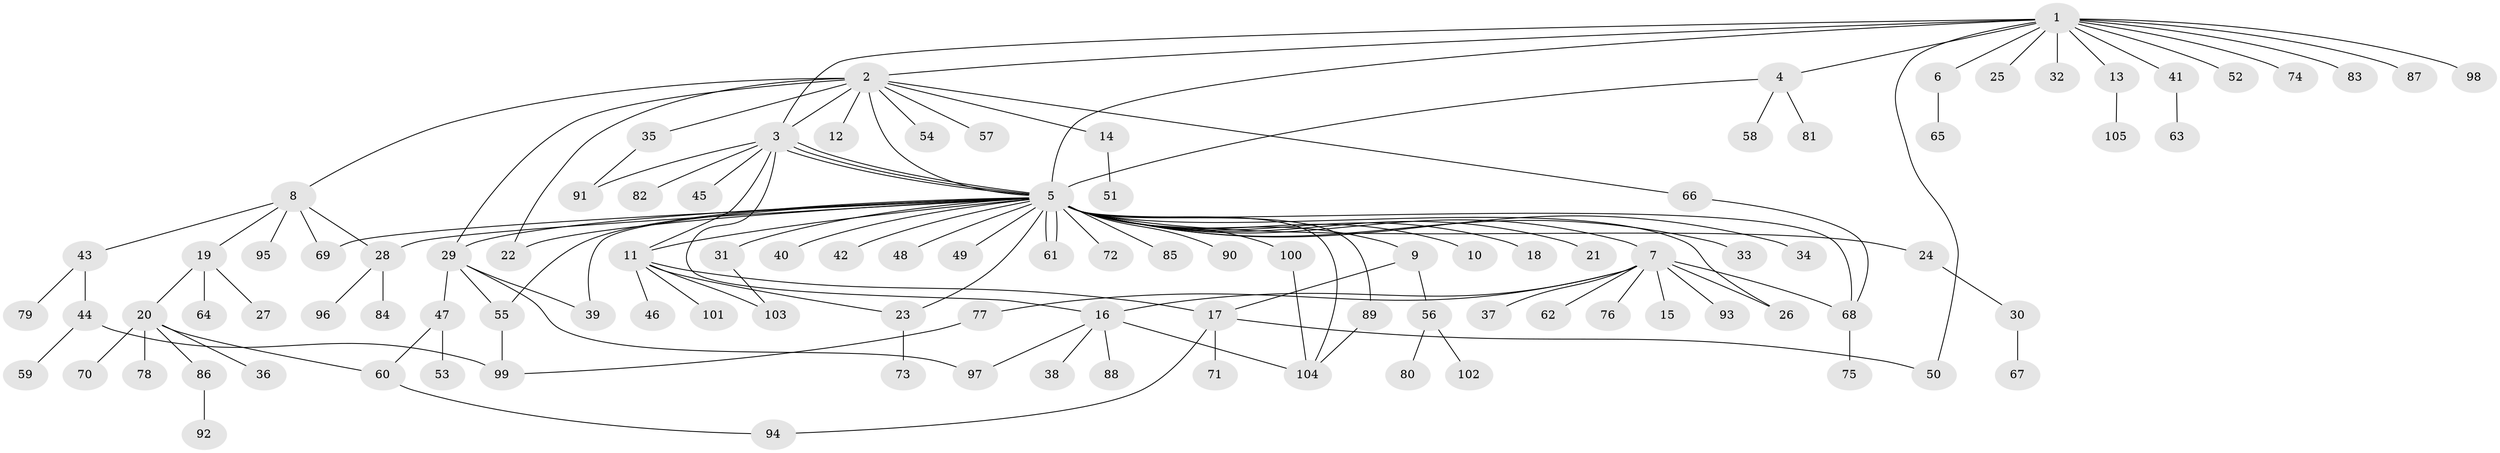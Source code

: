 // Generated by graph-tools (version 1.1) at 2025/11/02/27/25 16:11:11]
// undirected, 105 vertices, 135 edges
graph export_dot {
graph [start="1"]
  node [color=gray90,style=filled];
  1;
  2;
  3;
  4;
  5;
  6;
  7;
  8;
  9;
  10;
  11;
  12;
  13;
  14;
  15;
  16;
  17;
  18;
  19;
  20;
  21;
  22;
  23;
  24;
  25;
  26;
  27;
  28;
  29;
  30;
  31;
  32;
  33;
  34;
  35;
  36;
  37;
  38;
  39;
  40;
  41;
  42;
  43;
  44;
  45;
  46;
  47;
  48;
  49;
  50;
  51;
  52;
  53;
  54;
  55;
  56;
  57;
  58;
  59;
  60;
  61;
  62;
  63;
  64;
  65;
  66;
  67;
  68;
  69;
  70;
  71;
  72;
  73;
  74;
  75;
  76;
  77;
  78;
  79;
  80;
  81;
  82;
  83;
  84;
  85;
  86;
  87;
  88;
  89;
  90;
  91;
  92;
  93;
  94;
  95;
  96;
  97;
  98;
  99;
  100;
  101;
  102;
  103;
  104;
  105;
  1 -- 2;
  1 -- 3;
  1 -- 4;
  1 -- 5;
  1 -- 6;
  1 -- 13;
  1 -- 25;
  1 -- 32;
  1 -- 41;
  1 -- 50;
  1 -- 52;
  1 -- 74;
  1 -- 83;
  1 -- 87;
  1 -- 98;
  2 -- 3;
  2 -- 5;
  2 -- 8;
  2 -- 12;
  2 -- 14;
  2 -- 22;
  2 -- 29;
  2 -- 35;
  2 -- 54;
  2 -- 57;
  2 -- 66;
  3 -- 5;
  3 -- 5;
  3 -- 5;
  3 -- 11;
  3 -- 16;
  3 -- 45;
  3 -- 82;
  3 -- 91;
  4 -- 5;
  4 -- 58;
  4 -- 81;
  5 -- 7;
  5 -- 9;
  5 -- 10;
  5 -- 11;
  5 -- 18;
  5 -- 21;
  5 -- 22;
  5 -- 23;
  5 -- 24;
  5 -- 26;
  5 -- 28;
  5 -- 29;
  5 -- 31;
  5 -- 33;
  5 -- 34;
  5 -- 39;
  5 -- 40;
  5 -- 42;
  5 -- 48;
  5 -- 49;
  5 -- 55;
  5 -- 61;
  5 -- 61;
  5 -- 68;
  5 -- 69;
  5 -- 72;
  5 -- 85;
  5 -- 89;
  5 -- 90;
  5 -- 100;
  5 -- 104;
  6 -- 65;
  7 -- 15;
  7 -- 16;
  7 -- 26;
  7 -- 37;
  7 -- 62;
  7 -- 68;
  7 -- 76;
  7 -- 77;
  7 -- 93;
  8 -- 19;
  8 -- 28;
  8 -- 43;
  8 -- 69;
  8 -- 95;
  9 -- 17;
  9 -- 56;
  11 -- 17;
  11 -- 23;
  11 -- 46;
  11 -- 101;
  11 -- 103;
  13 -- 105;
  14 -- 51;
  16 -- 38;
  16 -- 88;
  16 -- 97;
  16 -- 104;
  17 -- 50;
  17 -- 71;
  17 -- 94;
  19 -- 20;
  19 -- 27;
  19 -- 64;
  20 -- 36;
  20 -- 60;
  20 -- 70;
  20 -- 78;
  20 -- 86;
  23 -- 73;
  24 -- 30;
  28 -- 84;
  28 -- 96;
  29 -- 39;
  29 -- 47;
  29 -- 55;
  29 -- 97;
  30 -- 67;
  31 -- 103;
  35 -- 91;
  41 -- 63;
  43 -- 44;
  43 -- 79;
  44 -- 59;
  44 -- 99;
  47 -- 53;
  47 -- 60;
  55 -- 99;
  56 -- 80;
  56 -- 102;
  60 -- 94;
  66 -- 68;
  68 -- 75;
  77 -- 99;
  86 -- 92;
  89 -- 104;
  100 -- 104;
}
